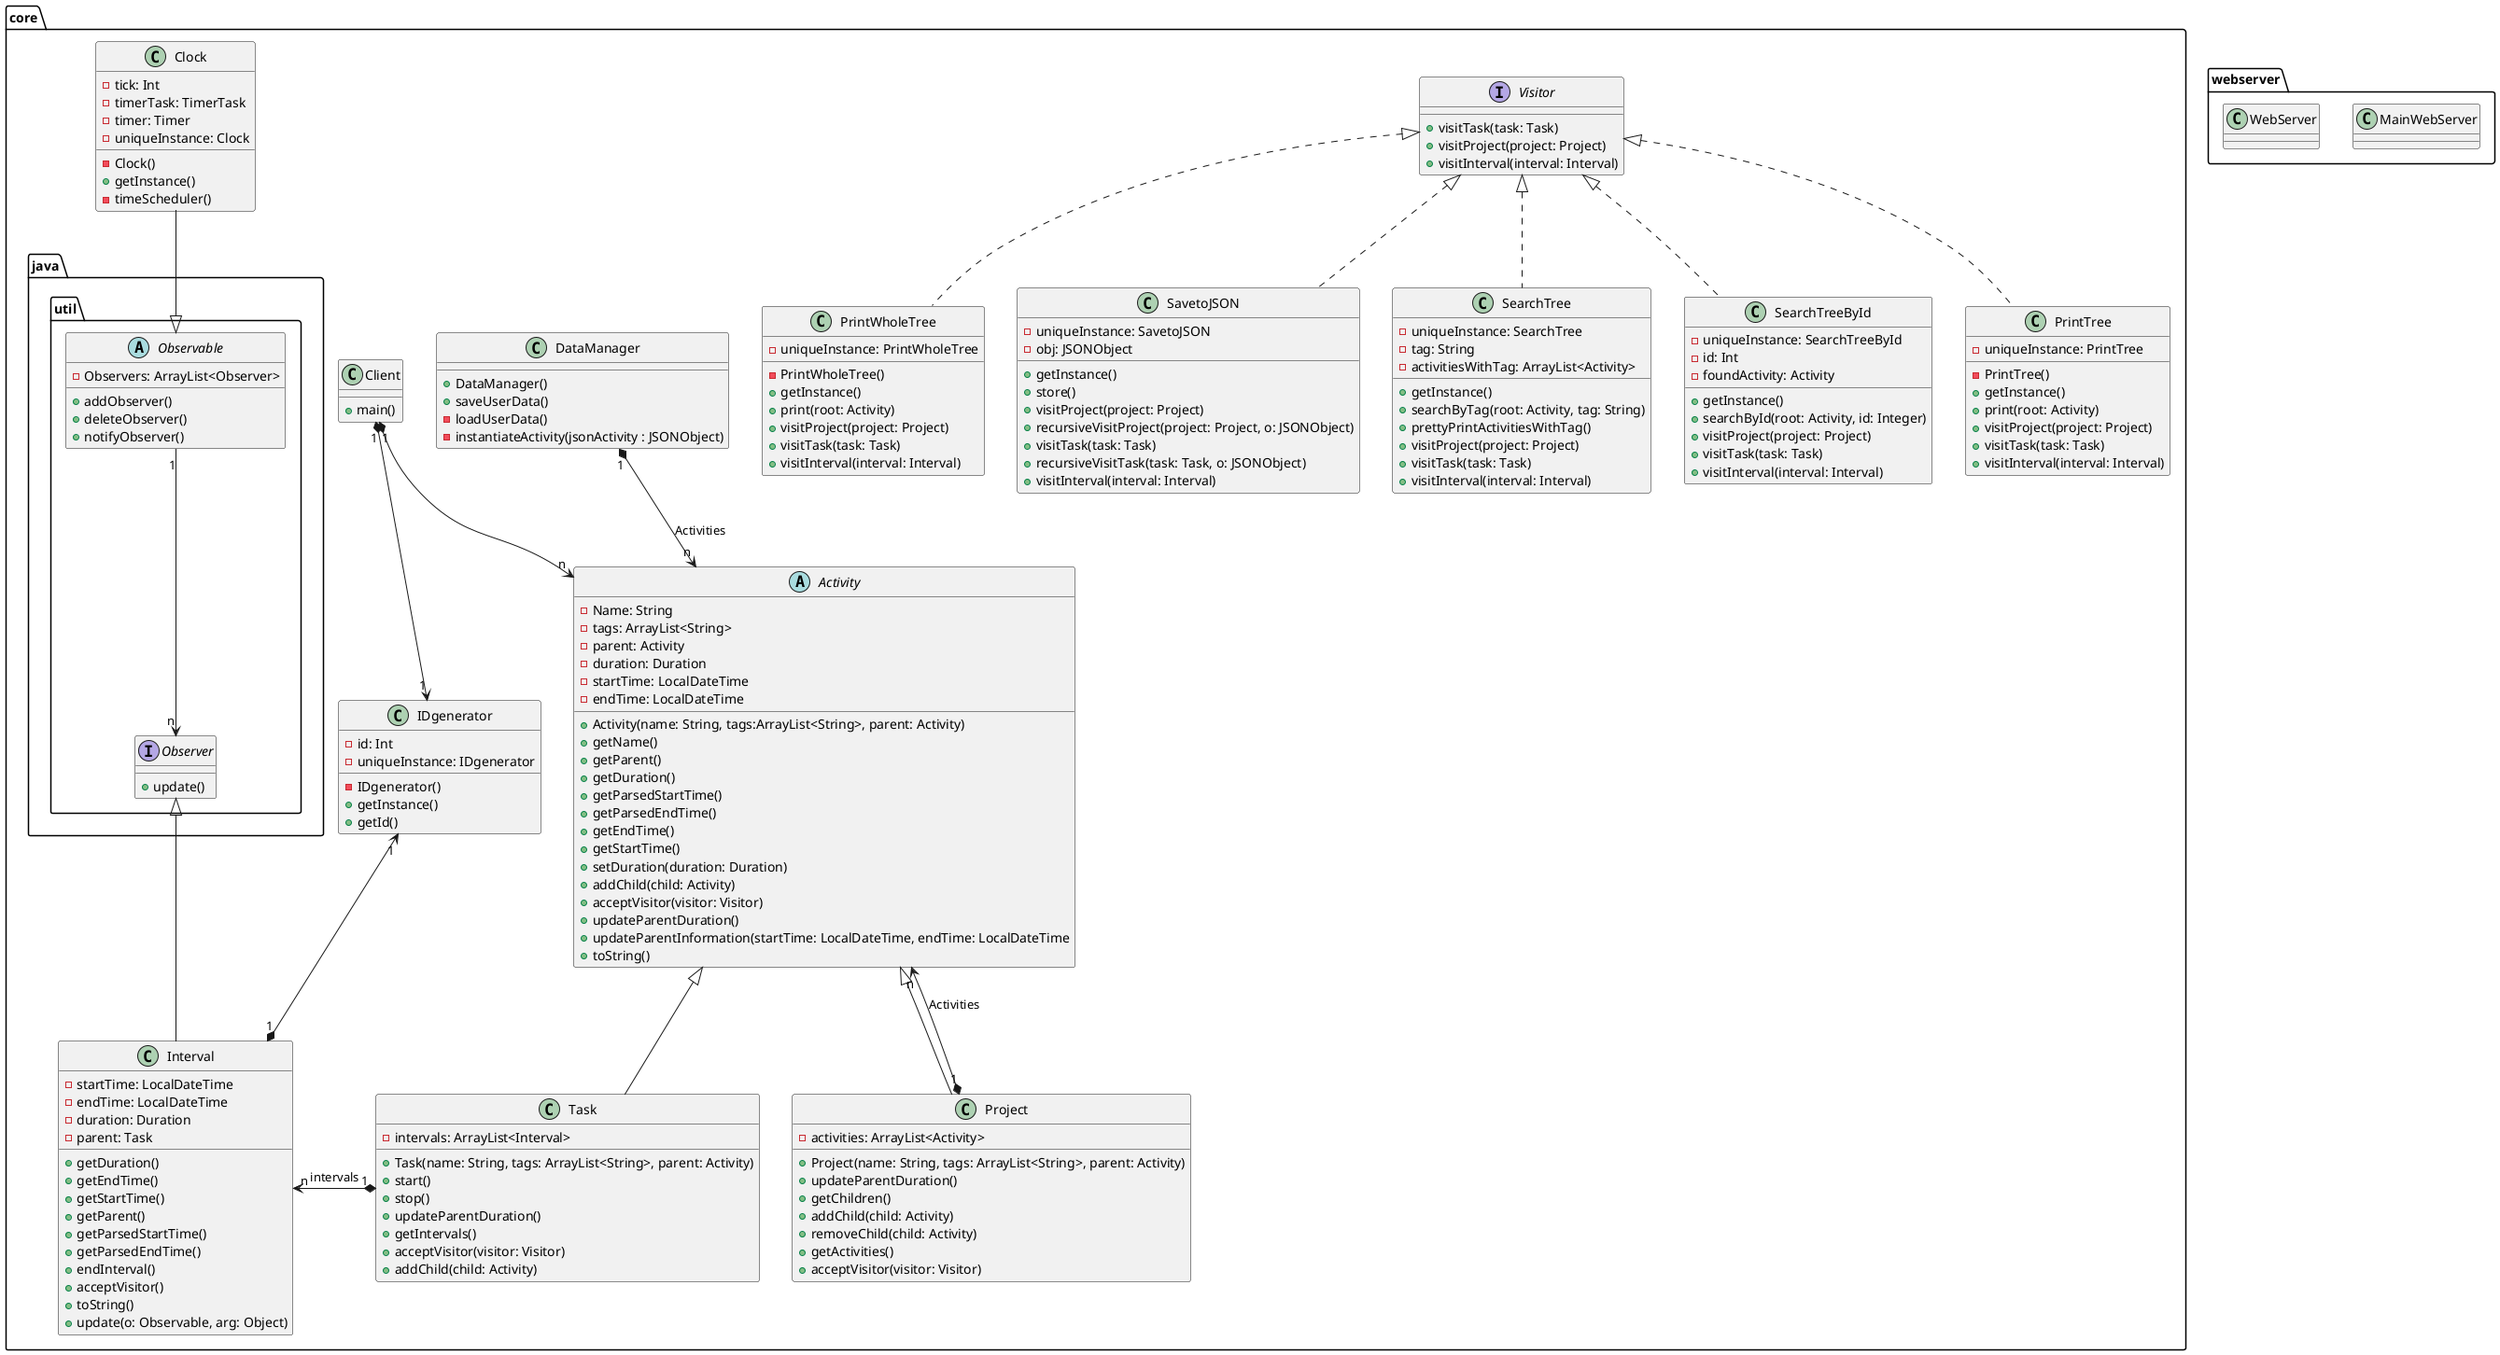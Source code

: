 @startuml 

package core <<Folder>> {
abstract class Activity {
- Name: String
- tags: ArrayList<String>
- parent: Activity
- duration: Duration
- startTime: LocalDateTime
- endTime: LocalDateTime
+ Activity(name: String, tags:ArrayList<String>, parent: Activity)
+ getName()
+ getParent()
+ getDuration()
+ getParsedStartTime()
+ getParsedEndTime()
+ getEndTime()
+ getStartTime()
+ setDuration(duration: Duration)
+ addChild(child: Activity)
+ acceptVisitor(visitor: Visitor)
+ updateParentDuration()
+ updateParentInformation(startTime: LocalDateTime, endTime: LocalDateTime
+ toString()
}

class Project extends Activity {
- activities: ArrayList<Activity>
+ Project(name: String, tags: ArrayList<String>, parent: Activity)
+ updateParentDuration()
+ getChildren()
+ addChild(child: Activity)
+ removeChild(child: Activity)
+ getActivities()
+ acceptVisitor(visitor: Visitor)
}

class Task extends Activity {
- intervals: ArrayList<Interval>
+ Task(name: String, tags: ArrayList<String>, parent: Activity)
+ start()
+ stop()
+ updateParentDuration()
+ getIntervals()
+ acceptVisitor(visitor: Visitor)
+ addChild(child: Activity)
}

Interface Visitor{
+ visitTask(task: Task)
+ visitProject(project: Project)
+ visitInterval(interval: Interval)
}

class PrintTree {
- uniqueInstance: PrintTree
- PrintTree()
+ getInstance()
+ print(root: Activity)
+ visitProject(project: Project)
+ visitTask(task: Task)
+ visitInterval(interval: Interval)
}

class PrintWholeTree {
- uniqueInstance: PrintWholeTree
- PrintWholeTree()
+ getInstance()
+ print(root: Activity)
+ visitProject(project: Project)
+ visitTask(task: Task)
+ visitInterval(interval: Interval)
}

class SavetoJSON {
- uniqueInstance: SavetoJSON
- obj: JSONObject
+ getInstance()
+ store()
+ visitProject(project: Project)
+ recursiveVisitProject(project: Project, o: JSONObject)
+ visitTask(task: Task)
+ recursiveVisitTask(task: Task, o: JSONObject)
+ visitInterval(interval: Interval)
}

class SearchTree {
- uniqueInstance: SearchTree
- tag: String
- activitiesWithTag: ArrayList<Activity>
+ getInstance()
+ searchByTag(root: Activity, tag: String)
+ prettyPrintActivitiesWithTag()
+ visitProject(project: Project)
+ visitTask(task: Task)
+ visitInterval(interval: Interval)
}

class SearchTreeById {
- uniqueInstance: SearchTreeById
- id: Int
- foundActivity: Activity
+ getInstance()
+ searchById(root: Activity, id: Integer)
+ visitProject(project: Project)
+ visitTask(task: Task)
+ visitInterval(interval: Interval)
}

class Interval{
- startTime: LocalDateTime
- endTime: LocalDateTime
- duration: Duration
- parent: Task
+ getDuration()
+ getEndTime()
+ getStartTime()
+ getParent()
+ getParsedStartTime()
+ getParsedEndTime()
+ endInterval()
+ acceptVisitor()
+ toString()
+ update(o: Observable, arg: Object)
}

package java.util <<Folder>> {
    Interface Observer{
    + update()
    }

    abstract class Observable {
    - Observers: ArrayList<Observer>
    + addObserver()
    + deleteObserver()
    + notifyObserver()
    }
}

class Clock {
- tick: Int
- timerTask: TimerTask
- timer: Timer
- uniqueInstance: Clock
- Clock()
+ getInstance()
- timeScheduler()
}

class IDgenerator{
- id: Int
- uniqueInstance: IDgenerator
- IDgenerator()
+ getInstance()
+ getId()
}

class Client {
+ main()
}

class DataManager {
+ DataManager()
+ saveUserData()
- loadUserData()
- instantiateActivity(jsonActivity : JSONObject)
}
}

package webserver <<Folder>> {

class MainWebServer{
}

class WebServer{
}

}
DataManager "1" *-down-> "n" Activity: Activities
Project "1" *-up-> "n" Activity: Activities
Client "1" *-down-> "n" Activity
Client "1" *-down-> "1" IDgenerator
Interval "1" *-up-> "1" IDgenerator

Task "1" *-left-> "n" Interval: intervals
Clock -down-|> Observable
Observable "1" -Down-> "n" Observer
Interval -up-|> Observer
Task -[hidden]right-> Project
PrintTree .up.|> Visitor
PrintWholeTree .up.|> Visitor
SavetoJSON .up.|> Visitor
SearchTreeById .up.|> Visitor

SearchTree .up.|> Visitor

@enduml